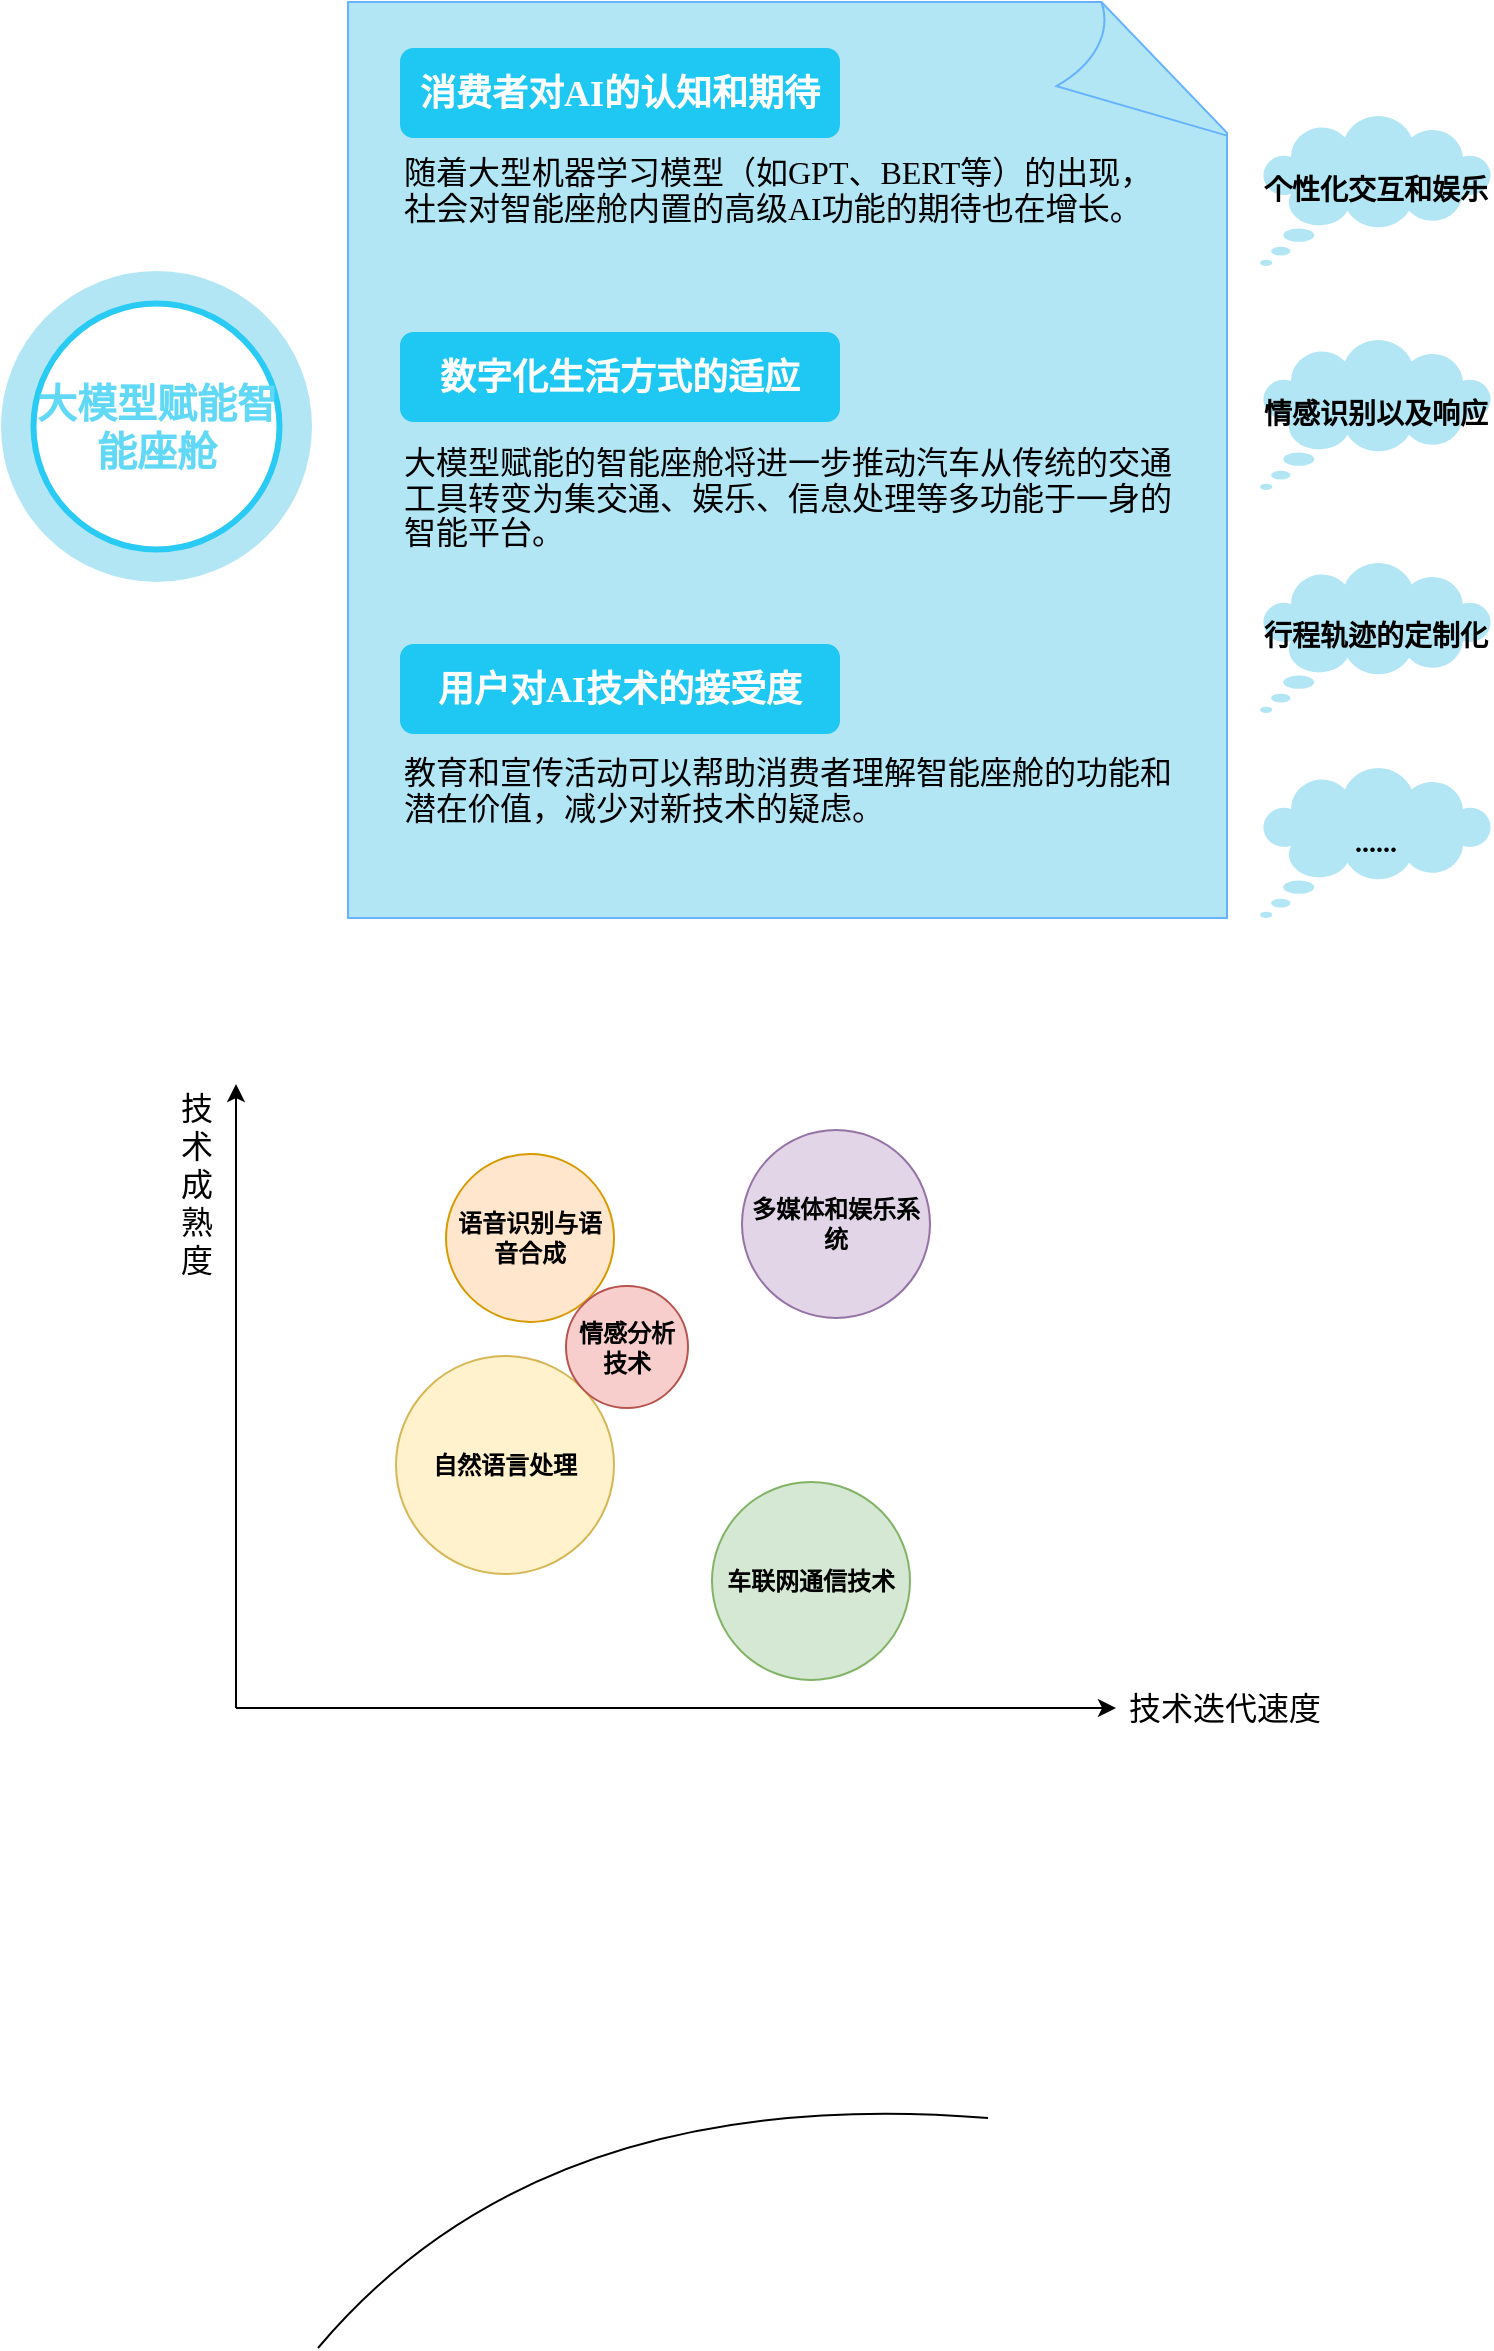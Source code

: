 <mxfile version="22.1.11" type="github">
  <diagram name="第 1 页" id="t_0k2NAwMPY0LR-K0Ouk">
    <mxGraphModel dx="1481" dy="793" grid="0" gridSize="10" guides="1" tooltips="1" connect="1" arrows="1" fold="1" page="0" pageScale="1" pageWidth="827" pageHeight="1169" math="0" shadow="0">
      <root>
        <mxCell id="0" />
        <mxCell id="1" parent="0" />
        <mxCell id="D74BTjwERHzlvlWHR8W4-18" value="" style="whiteSpace=wrap;html=1;shape=mxgraph.basic.document;fillColor=#b2e6f4;strokeColor=#66B2FF;" vertex="1" parent="1">
          <mxGeometry x="429" y="258" width="444" height="458" as="geometry" />
        </mxCell>
        <mxCell id="D74BTjwERHzlvlWHR8W4-8" value="&lt;font face=&quot;宋体&quot; style=&quot;font-size: 18px;&quot;&gt;消费者对AI的认知和期待&lt;/font&gt;" style="rounded=1;whiteSpace=wrap;html=1;strokeColor=none;fillColor=#1ec8f3;fontStyle=1;fontColor=#FFFFFF;" vertex="1" parent="1">
          <mxGeometry x="455" y="281" width="220" height="45" as="geometry" />
        </mxCell>
        <mxCell id="D74BTjwERHzlvlWHR8W4-10" value="&lt;font style=&quot;font-size: 18px;&quot; face=&quot;宋体&quot;&gt;数字化生活方式的适应&lt;/font&gt;" style="rounded=1;whiteSpace=wrap;html=1;strokeColor=none;fillColor=#1ec8f3;fontStyle=1;fontColor=#FFFFFF;" vertex="1" parent="1">
          <mxGeometry x="455" y="423" width="220" height="45" as="geometry" />
        </mxCell>
        <mxCell id="D74BTjwERHzlvlWHR8W4-12" value="&lt;font style=&quot;font-size: 18px;&quot; face=&quot;宋体&quot;&gt;用户对AI技术的接受度&lt;/font&gt;" style="rounded=1;whiteSpace=wrap;html=1;strokeColor=none;fillColor=#1ec8f3;fontStyle=1;fontColor=#FFFFFF;" vertex="1" parent="1">
          <mxGeometry x="455" y="579" width="220" height="45" as="geometry" />
        </mxCell>
        <mxCell id="D74BTjwERHzlvlWHR8W4-13" value="" style="group" vertex="1" connectable="0" parent="1">
          <mxGeometry x="265" y="402" width="136.5" height="136.5" as="geometry" />
        </mxCell>
        <mxCell id="D74BTjwERHzlvlWHR8W4-2" value="" style="ellipse;whiteSpace=wrap;html=1;aspect=fixed;strokeWidth=19;strokeColor=#b2e6f4;" vertex="1" parent="D74BTjwERHzlvlWHR8W4-13">
          <mxGeometry width="136.5" height="136.5" as="geometry" />
        </mxCell>
        <mxCell id="D74BTjwERHzlvlWHR8W4-1" value="&lt;font style=&quot;font-size: 20px;&quot;&gt;大模型赋能智能座舱&lt;/font&gt;" style="ellipse;whiteSpace=wrap;html=1;aspect=fixed;strokeWidth=3;strokeColor=#29caf3;fontFamily=宋体;fontStyle=1;fontColor=#61d8f6;" vertex="1" parent="D74BTjwERHzlvlWHR8W4-13">
          <mxGeometry x="6.75" y="6.75" width="123" height="123" as="geometry" />
        </mxCell>
        <mxCell id="D74BTjwERHzlvlWHR8W4-14" value="&lt;p style=&quot;line-height: 140%;&quot;&gt;&lt;font style=&quot;font-size: 16px;&quot; face=&quot;宋体&quot;&gt;随着大型机器学习模型（如GPT、BERT等）的出现，社会对智能座舱内置的高级AI功能的期待也在增长。&lt;/font&gt;&lt;/p&gt;" style="text;html=1;strokeColor=none;fillColor=none;align=left;verticalAlign=middle;whiteSpace=wrap;rounded=0;" vertex="1" parent="1">
          <mxGeometry x="455" y="326" width="386" height="53" as="geometry" />
        </mxCell>
        <mxCell id="D74BTjwERHzlvlWHR8W4-15" value="&lt;p style=&quot;line-height: 140%;&quot;&gt;&lt;font face=&quot;宋体&quot; style=&quot;font-size: 16px;&quot;&gt;大模型赋能的智能座舱将进一步推动汽车从传统的交通工具转变为集交通、娱乐、信息处理等多功能于一身的智能平台。&lt;/font&gt;&lt;/p&gt;" style="text;html=1;strokeColor=none;fillColor=none;align=left;verticalAlign=middle;whiteSpace=wrap;rounded=0;" vertex="1" parent="1">
          <mxGeometry x="455" y="478" width="392" height="58" as="geometry" />
        </mxCell>
        <mxCell id="D74BTjwERHzlvlWHR8W4-16" value="&lt;p style=&quot;line-height: 140%;&quot;&gt;&lt;font face=&quot;宋体&quot; style=&quot;font-size: 16px;&quot;&gt;教育和宣传活动可以帮助消费者理解智能座舱的功能和潜在价值，减少对新技术的疑虑。&lt;/font&gt;&lt;/p&gt;" style="text;html=1;strokeColor=none;fillColor=none;align=left;verticalAlign=middle;whiteSpace=wrap;rounded=0;" vertex="1" parent="1">
          <mxGeometry x="455" y="624" width="392" height="58" as="geometry" />
        </mxCell>
        <mxCell id="D74BTjwERHzlvlWHR8W4-20" value="&lt;font color=&quot;#000000&quot; style=&quot;font-size: 14px;&quot; face=&quot;宋体&quot;&gt;个性化交互和娱乐&lt;/font&gt;" style="whiteSpace=wrap;html=1;shape=mxgraph.basic.cloud_callout;fillColor=#b2e6f4;strokeColor=none;fontColor=#FFFFFF;fontStyle=1" vertex="1" parent="1">
          <mxGeometry x="885" y="315" width="116" height="75" as="geometry" />
        </mxCell>
        <mxCell id="D74BTjwERHzlvlWHR8W4-28" value="&lt;font color=&quot;#000000&quot; style=&quot;font-size: 14px;&quot; face=&quot;宋体&quot;&gt;情感识别以及响应&lt;/font&gt;" style="whiteSpace=wrap;html=1;shape=mxgraph.basic.cloud_callout;fillColor=#b2e6f4;strokeColor=none;fontColor=#FFFFFF;fontStyle=1" vertex="1" parent="1">
          <mxGeometry x="885" y="427" width="116" height="75" as="geometry" />
        </mxCell>
        <mxCell id="D74BTjwERHzlvlWHR8W4-29" value="&lt;font face=&quot;宋体&quot; color=&quot;#000000&quot;&gt;&lt;span style=&quot;font-size: 14px;&quot;&gt;行程轨迹的定制化&lt;/span&gt;&lt;/font&gt;" style="whiteSpace=wrap;html=1;shape=mxgraph.basic.cloud_callout;fillColor=#b2e6f4;strokeColor=none;fontColor=#FFFFFF;fontStyle=1" vertex="1" parent="1">
          <mxGeometry x="885" y="538.5" width="116" height="75" as="geometry" />
        </mxCell>
        <mxCell id="D74BTjwERHzlvlWHR8W4-30" value="&lt;font face=&quot;宋体&quot; color=&quot;#000000&quot;&gt;&lt;span style=&quot;font-size: 14px;&quot;&gt;......&lt;/span&gt;&lt;/font&gt;" style="whiteSpace=wrap;html=1;shape=mxgraph.basic.cloud_callout;fillColor=#b2e6f4;strokeColor=none;fontColor=#FFFFFF;fontStyle=1" vertex="1" parent="1">
          <mxGeometry x="885" y="641" width="116" height="75" as="geometry" />
        </mxCell>
        <mxCell id="D74BTjwERHzlvlWHR8W4-37" value="自然语言处理" style="ellipse;whiteSpace=wrap;html=1;aspect=fixed;fillColor=#fff2cc;strokeColor=#d6b656;fontColor=#000000;fontStyle=1" vertex="1" parent="1">
          <mxGeometry x="453" y="935" width="109" height="109" as="geometry" />
        </mxCell>
        <mxCell id="D74BTjwERHzlvlWHR8W4-38" value="语音识别与语音合成" style="ellipse;whiteSpace=wrap;html=1;aspect=fixed;fillColor=#ffe6cc;strokeColor=#d79b00;fontColor=#000000;fontStyle=1" vertex="1" parent="1">
          <mxGeometry x="478" y="834" width="84" height="84" as="geometry" />
        </mxCell>
        <mxCell id="D74BTjwERHzlvlWHR8W4-39" value="情感分析技术" style="ellipse;whiteSpace=wrap;html=1;aspect=fixed;fillColor=#f8cecc;strokeColor=#b85450;fontColor=#000000;fontStyle=1" vertex="1" parent="1">
          <mxGeometry x="538" y="900" width="61" height="61" as="geometry" />
        </mxCell>
        <mxCell id="D74BTjwERHzlvlWHR8W4-40" value="车联网通信技术" style="ellipse;whiteSpace=wrap;html=1;aspect=fixed;fillColor=#d5e8d4;strokeColor=#82b366;fontColor=#000000;fontStyle=1" vertex="1" parent="1">
          <mxGeometry x="611" y="998" width="99" height="99" as="geometry" />
        </mxCell>
        <mxCell id="D74BTjwERHzlvlWHR8W4-41" value="多媒体和娱乐系统" style="ellipse;whiteSpace=wrap;html=1;aspect=fixed;fillColor=#e1d5e7;strokeColor=#9673a6;fontColor=#000000;fontStyle=1" vertex="1" parent="1">
          <mxGeometry x="626" y="822" width="94" height="94" as="geometry" />
        </mxCell>
        <mxCell id="D74BTjwERHzlvlWHR8W4-44" value="" style="group" vertex="1" connectable="0" parent="1">
          <mxGeometry x="343" y="799" width="579" height="327" as="geometry" />
        </mxCell>
        <mxCell id="D74BTjwERHzlvlWHR8W4-34" value="" style="endArrow=classic;html=1;rounded=0;" edge="1" parent="D74BTjwERHzlvlWHR8W4-44" target="D74BTjwERHzlvlWHR8W4-42">
          <mxGeometry width="50" height="50" relative="1" as="geometry">
            <mxPoint x="30" y="312" as="sourcePoint" />
            <mxPoint x="357" y="312" as="targetPoint" />
          </mxGeometry>
        </mxCell>
        <mxCell id="D74BTjwERHzlvlWHR8W4-36" value="" style="endArrow=classic;html=1;rounded=0;" edge="1" parent="D74BTjwERHzlvlWHR8W4-44">
          <mxGeometry width="50" height="50" relative="1" as="geometry">
            <mxPoint x="30" y="312" as="sourcePoint" />
            <mxPoint x="30" as="targetPoint" />
          </mxGeometry>
        </mxCell>
        <mxCell id="D74BTjwERHzlvlWHR8W4-42" value="&lt;font style=&quot;font-size: 16px;&quot; face=&quot;宋体&quot;&gt;技术迭代速度&lt;/font&gt;" style="text;html=1;strokeColor=none;fillColor=none;align=center;verticalAlign=middle;whiteSpace=wrap;rounded=0;" vertex="1" parent="D74BTjwERHzlvlWHR8W4-44">
          <mxGeometry x="470" y="297" width="109" height="30" as="geometry" />
        </mxCell>
        <mxCell id="D74BTjwERHzlvlWHR8W4-43" value="&lt;font style=&quot;font-size: 16px;&quot; face=&quot;宋体&quot;&gt;技术成熟度&lt;/font&gt;" style="text;html=1;strokeColor=none;fillColor=none;align=center;verticalAlign=middle;whiteSpace=wrap;rounded=0;" vertex="1" parent="D74BTjwERHzlvlWHR8W4-44">
          <mxGeometry y="9" width="21" height="82" as="geometry" />
        </mxCell>
        <mxCell id="D74BTjwERHzlvlWHR8W4-45" value="" style="curved=1;endArrow=none;html=1;rounded=0;endFill=0;" edge="1" parent="1">
          <mxGeometry width="50" height="50" relative="1" as="geometry">
            <mxPoint x="414" y="1431" as="sourcePoint" />
            <mxPoint x="749" y="1316" as="targetPoint" />
            <Array as="points">
              <mxPoint x="526" y="1298" />
            </Array>
          </mxGeometry>
        </mxCell>
      </root>
    </mxGraphModel>
  </diagram>
</mxfile>
